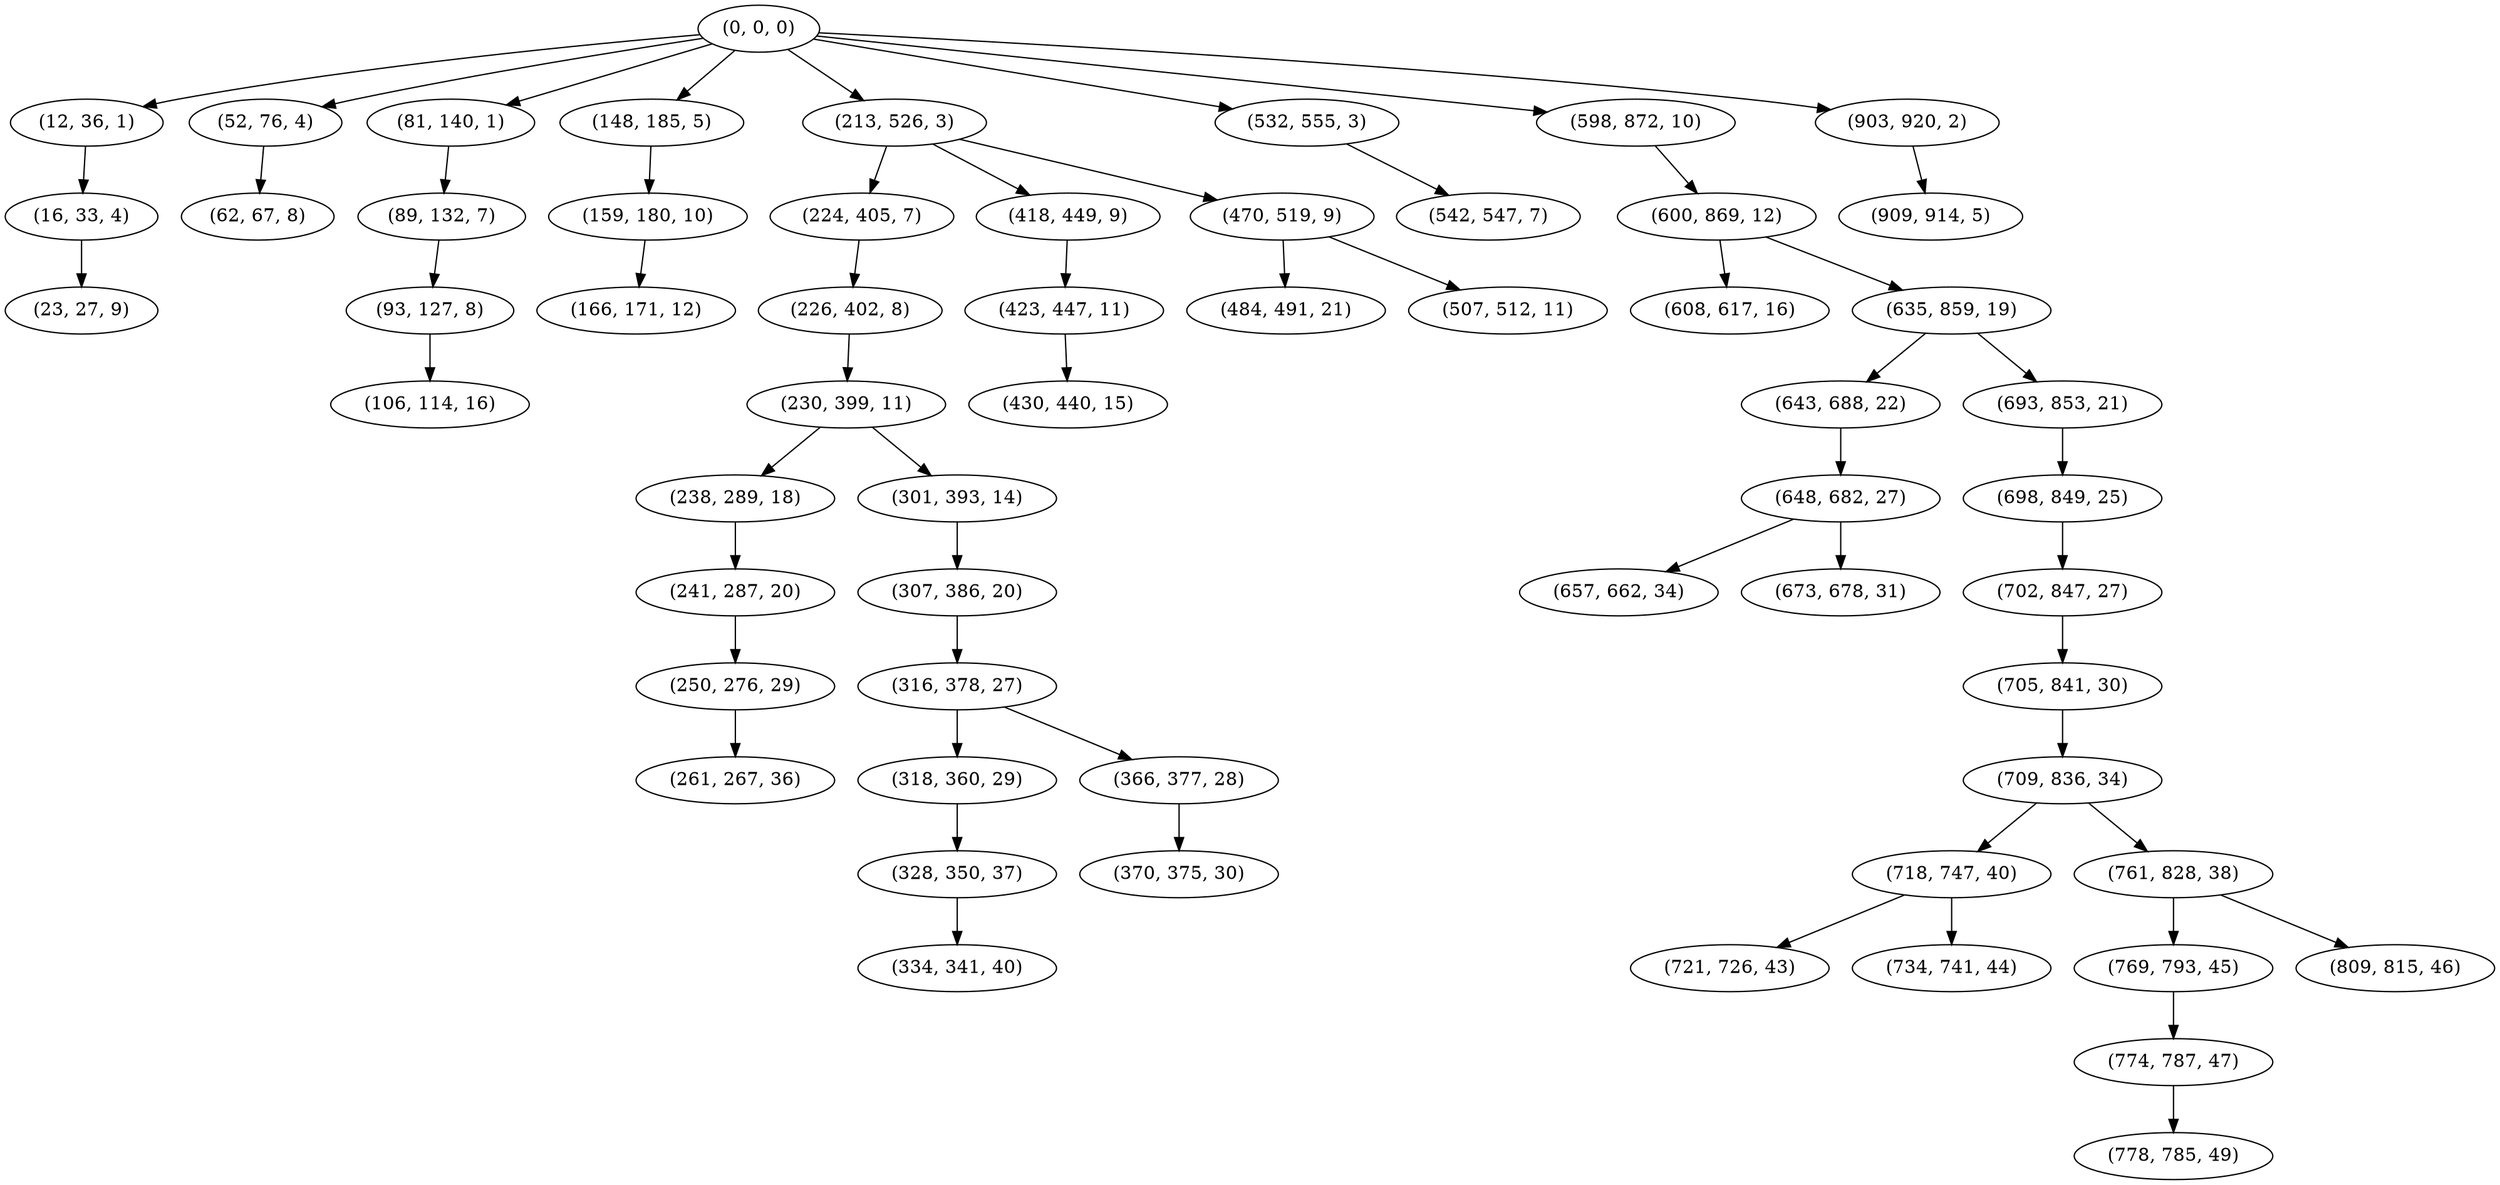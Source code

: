digraph tree {
    "(0, 0, 0)";
    "(12, 36, 1)";
    "(16, 33, 4)";
    "(23, 27, 9)";
    "(52, 76, 4)";
    "(62, 67, 8)";
    "(81, 140, 1)";
    "(89, 132, 7)";
    "(93, 127, 8)";
    "(106, 114, 16)";
    "(148, 185, 5)";
    "(159, 180, 10)";
    "(166, 171, 12)";
    "(213, 526, 3)";
    "(224, 405, 7)";
    "(226, 402, 8)";
    "(230, 399, 11)";
    "(238, 289, 18)";
    "(241, 287, 20)";
    "(250, 276, 29)";
    "(261, 267, 36)";
    "(301, 393, 14)";
    "(307, 386, 20)";
    "(316, 378, 27)";
    "(318, 360, 29)";
    "(328, 350, 37)";
    "(334, 341, 40)";
    "(366, 377, 28)";
    "(370, 375, 30)";
    "(418, 449, 9)";
    "(423, 447, 11)";
    "(430, 440, 15)";
    "(470, 519, 9)";
    "(484, 491, 21)";
    "(507, 512, 11)";
    "(532, 555, 3)";
    "(542, 547, 7)";
    "(598, 872, 10)";
    "(600, 869, 12)";
    "(608, 617, 16)";
    "(635, 859, 19)";
    "(643, 688, 22)";
    "(648, 682, 27)";
    "(657, 662, 34)";
    "(673, 678, 31)";
    "(693, 853, 21)";
    "(698, 849, 25)";
    "(702, 847, 27)";
    "(705, 841, 30)";
    "(709, 836, 34)";
    "(718, 747, 40)";
    "(721, 726, 43)";
    "(734, 741, 44)";
    "(761, 828, 38)";
    "(769, 793, 45)";
    "(774, 787, 47)";
    "(778, 785, 49)";
    "(809, 815, 46)";
    "(903, 920, 2)";
    "(909, 914, 5)";
    "(0, 0, 0)" -> "(12, 36, 1)";
    "(0, 0, 0)" -> "(52, 76, 4)";
    "(0, 0, 0)" -> "(81, 140, 1)";
    "(0, 0, 0)" -> "(148, 185, 5)";
    "(0, 0, 0)" -> "(213, 526, 3)";
    "(0, 0, 0)" -> "(532, 555, 3)";
    "(0, 0, 0)" -> "(598, 872, 10)";
    "(0, 0, 0)" -> "(903, 920, 2)";
    "(12, 36, 1)" -> "(16, 33, 4)";
    "(16, 33, 4)" -> "(23, 27, 9)";
    "(52, 76, 4)" -> "(62, 67, 8)";
    "(81, 140, 1)" -> "(89, 132, 7)";
    "(89, 132, 7)" -> "(93, 127, 8)";
    "(93, 127, 8)" -> "(106, 114, 16)";
    "(148, 185, 5)" -> "(159, 180, 10)";
    "(159, 180, 10)" -> "(166, 171, 12)";
    "(213, 526, 3)" -> "(224, 405, 7)";
    "(213, 526, 3)" -> "(418, 449, 9)";
    "(213, 526, 3)" -> "(470, 519, 9)";
    "(224, 405, 7)" -> "(226, 402, 8)";
    "(226, 402, 8)" -> "(230, 399, 11)";
    "(230, 399, 11)" -> "(238, 289, 18)";
    "(230, 399, 11)" -> "(301, 393, 14)";
    "(238, 289, 18)" -> "(241, 287, 20)";
    "(241, 287, 20)" -> "(250, 276, 29)";
    "(250, 276, 29)" -> "(261, 267, 36)";
    "(301, 393, 14)" -> "(307, 386, 20)";
    "(307, 386, 20)" -> "(316, 378, 27)";
    "(316, 378, 27)" -> "(318, 360, 29)";
    "(316, 378, 27)" -> "(366, 377, 28)";
    "(318, 360, 29)" -> "(328, 350, 37)";
    "(328, 350, 37)" -> "(334, 341, 40)";
    "(366, 377, 28)" -> "(370, 375, 30)";
    "(418, 449, 9)" -> "(423, 447, 11)";
    "(423, 447, 11)" -> "(430, 440, 15)";
    "(470, 519, 9)" -> "(484, 491, 21)";
    "(470, 519, 9)" -> "(507, 512, 11)";
    "(532, 555, 3)" -> "(542, 547, 7)";
    "(598, 872, 10)" -> "(600, 869, 12)";
    "(600, 869, 12)" -> "(608, 617, 16)";
    "(600, 869, 12)" -> "(635, 859, 19)";
    "(635, 859, 19)" -> "(643, 688, 22)";
    "(635, 859, 19)" -> "(693, 853, 21)";
    "(643, 688, 22)" -> "(648, 682, 27)";
    "(648, 682, 27)" -> "(657, 662, 34)";
    "(648, 682, 27)" -> "(673, 678, 31)";
    "(693, 853, 21)" -> "(698, 849, 25)";
    "(698, 849, 25)" -> "(702, 847, 27)";
    "(702, 847, 27)" -> "(705, 841, 30)";
    "(705, 841, 30)" -> "(709, 836, 34)";
    "(709, 836, 34)" -> "(718, 747, 40)";
    "(709, 836, 34)" -> "(761, 828, 38)";
    "(718, 747, 40)" -> "(721, 726, 43)";
    "(718, 747, 40)" -> "(734, 741, 44)";
    "(761, 828, 38)" -> "(769, 793, 45)";
    "(761, 828, 38)" -> "(809, 815, 46)";
    "(769, 793, 45)" -> "(774, 787, 47)";
    "(774, 787, 47)" -> "(778, 785, 49)";
    "(903, 920, 2)" -> "(909, 914, 5)";
}
